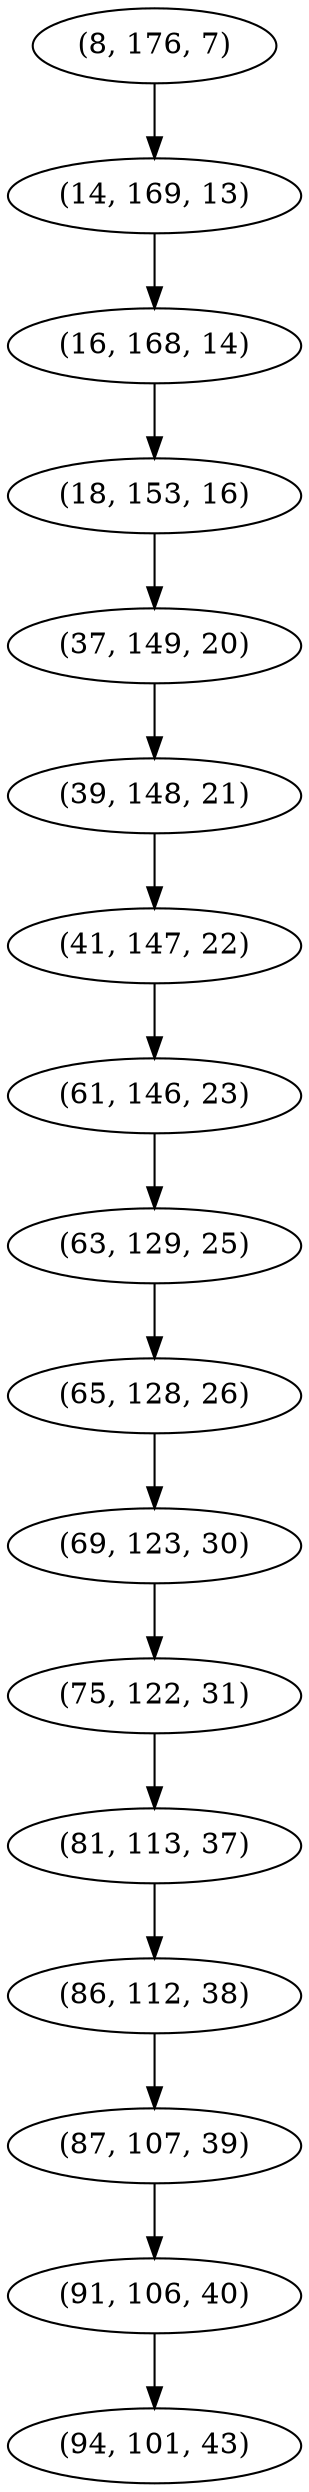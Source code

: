 digraph tree {
    "(8, 176, 7)";
    "(14, 169, 13)";
    "(16, 168, 14)";
    "(18, 153, 16)";
    "(37, 149, 20)";
    "(39, 148, 21)";
    "(41, 147, 22)";
    "(61, 146, 23)";
    "(63, 129, 25)";
    "(65, 128, 26)";
    "(69, 123, 30)";
    "(75, 122, 31)";
    "(81, 113, 37)";
    "(86, 112, 38)";
    "(87, 107, 39)";
    "(91, 106, 40)";
    "(94, 101, 43)";
    "(8, 176, 7)" -> "(14, 169, 13)";
    "(14, 169, 13)" -> "(16, 168, 14)";
    "(16, 168, 14)" -> "(18, 153, 16)";
    "(18, 153, 16)" -> "(37, 149, 20)";
    "(37, 149, 20)" -> "(39, 148, 21)";
    "(39, 148, 21)" -> "(41, 147, 22)";
    "(41, 147, 22)" -> "(61, 146, 23)";
    "(61, 146, 23)" -> "(63, 129, 25)";
    "(63, 129, 25)" -> "(65, 128, 26)";
    "(65, 128, 26)" -> "(69, 123, 30)";
    "(69, 123, 30)" -> "(75, 122, 31)";
    "(75, 122, 31)" -> "(81, 113, 37)";
    "(81, 113, 37)" -> "(86, 112, 38)";
    "(86, 112, 38)" -> "(87, 107, 39)";
    "(87, 107, 39)" -> "(91, 106, 40)";
    "(91, 106, 40)" -> "(94, 101, 43)";
}
